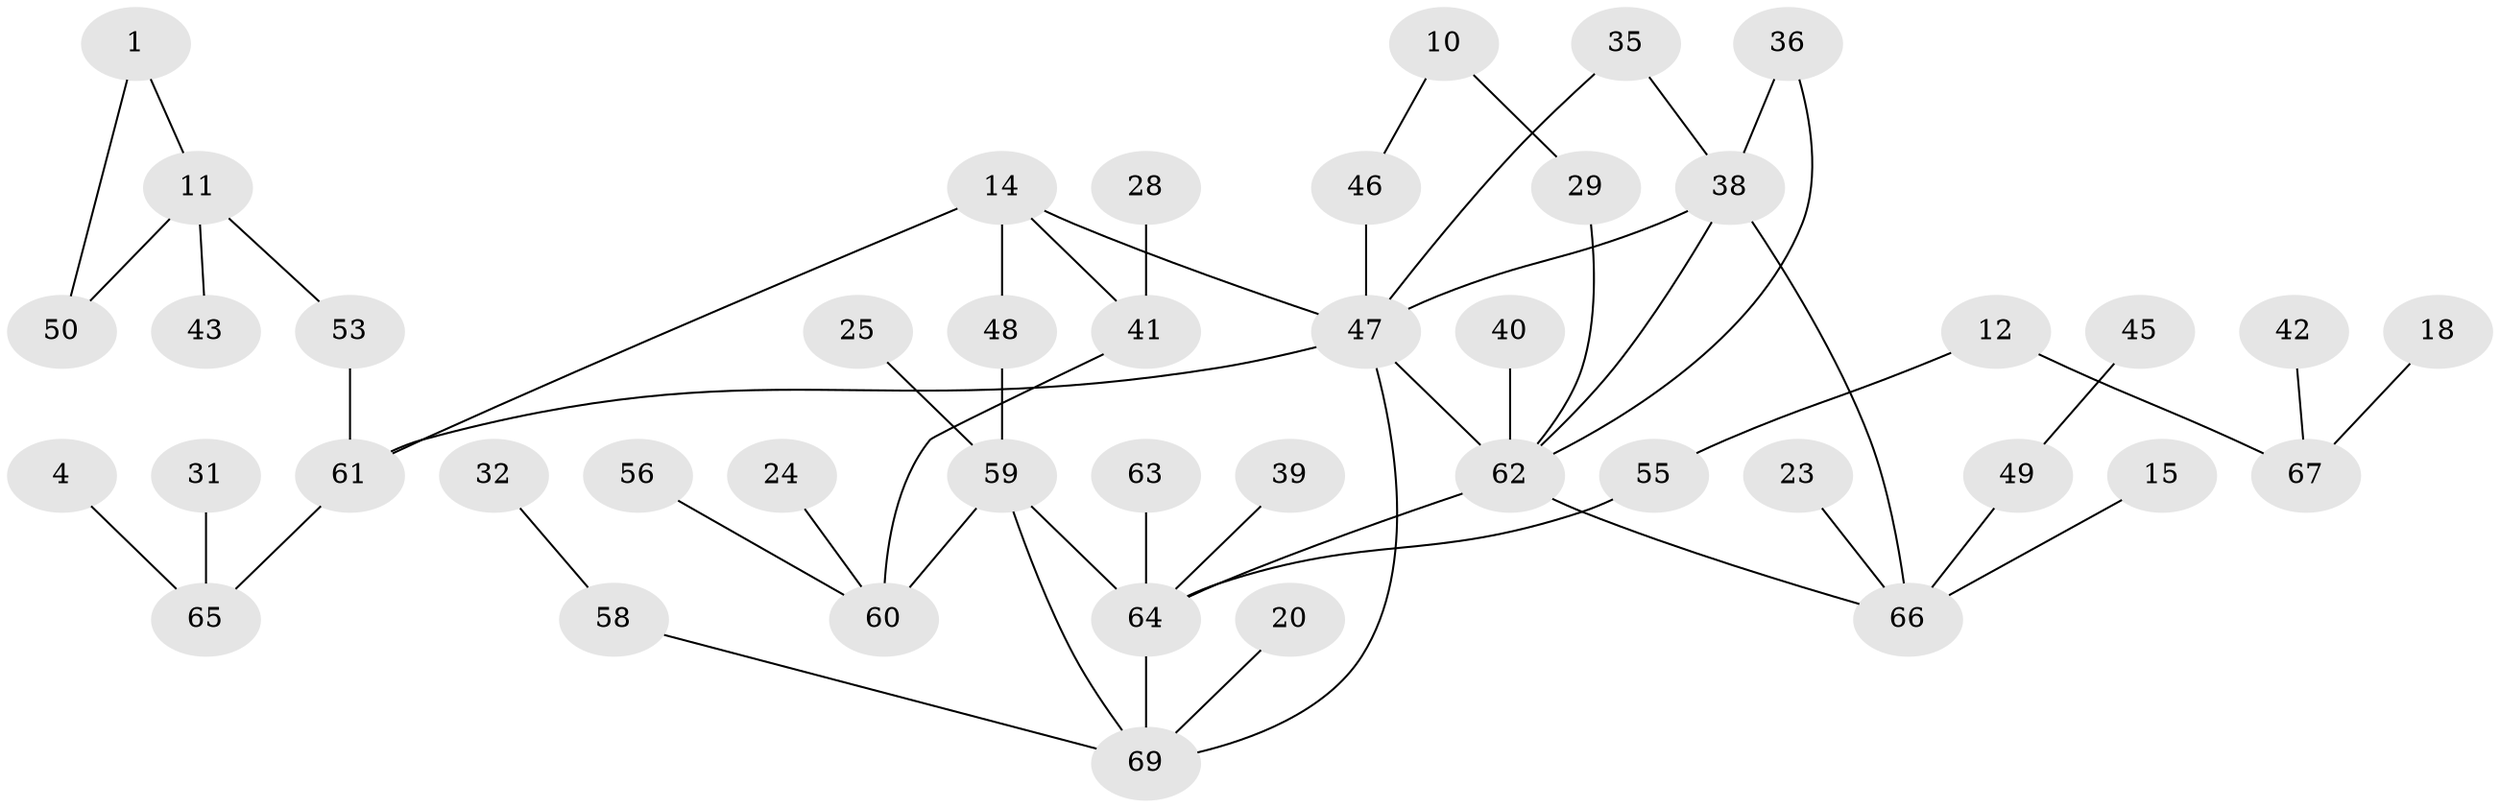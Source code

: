 // original degree distribution, {1: 0.29927007299270075, 5: 0.043795620437956206, 2: 0.3284671532846715, 0: 0.15328467153284672, 3: 0.12408759124087591, 6: 0.014598540145985401, 4: 0.0364963503649635}
// Generated by graph-tools (version 1.1) at 2025/49/03/09/25 03:49:06]
// undirected, 44 vertices, 54 edges
graph export_dot {
graph [start="1"]
  node [color=gray90,style=filled];
  1;
  4;
  10;
  11;
  12;
  14;
  15;
  18;
  20;
  23;
  24;
  25;
  28;
  29;
  31;
  32;
  35;
  36;
  38;
  39;
  40;
  41;
  42;
  43;
  45;
  46;
  47;
  48;
  49;
  50;
  53;
  55;
  56;
  58;
  59;
  60;
  61;
  62;
  63;
  64;
  65;
  66;
  67;
  69;
  1 -- 11 [weight=1.0];
  1 -- 50 [weight=1.0];
  4 -- 65 [weight=1.0];
  10 -- 29 [weight=1.0];
  10 -- 46 [weight=1.0];
  11 -- 43 [weight=1.0];
  11 -- 50 [weight=1.0];
  11 -- 53 [weight=1.0];
  12 -- 55 [weight=1.0];
  12 -- 67 [weight=1.0];
  14 -- 41 [weight=1.0];
  14 -- 47 [weight=1.0];
  14 -- 48 [weight=1.0];
  14 -- 61 [weight=1.0];
  15 -- 66 [weight=1.0];
  18 -- 67 [weight=1.0];
  20 -- 69 [weight=1.0];
  23 -- 66 [weight=1.0];
  24 -- 60 [weight=1.0];
  25 -- 59 [weight=1.0];
  28 -- 41 [weight=1.0];
  29 -- 62 [weight=1.0];
  31 -- 65 [weight=1.0];
  32 -- 58 [weight=1.0];
  35 -- 38 [weight=1.0];
  35 -- 47 [weight=1.0];
  36 -- 38 [weight=1.0];
  36 -- 62 [weight=1.0];
  38 -- 47 [weight=1.0];
  38 -- 62 [weight=1.0];
  38 -- 66 [weight=1.0];
  39 -- 64 [weight=1.0];
  40 -- 62 [weight=1.0];
  41 -- 60 [weight=1.0];
  42 -- 67 [weight=1.0];
  45 -- 49 [weight=1.0];
  46 -- 47 [weight=1.0];
  47 -- 61 [weight=1.0];
  47 -- 62 [weight=1.0];
  47 -- 69 [weight=1.0];
  48 -- 59 [weight=1.0];
  49 -- 66 [weight=1.0];
  53 -- 61 [weight=1.0];
  55 -- 64 [weight=1.0];
  56 -- 60 [weight=1.0];
  58 -- 69 [weight=1.0];
  59 -- 60 [weight=1.0];
  59 -- 64 [weight=1.0];
  59 -- 69 [weight=1.0];
  61 -- 65 [weight=1.0];
  62 -- 64 [weight=1.0];
  62 -- 66 [weight=1.0];
  63 -- 64 [weight=1.0];
  64 -- 69 [weight=1.0];
}
